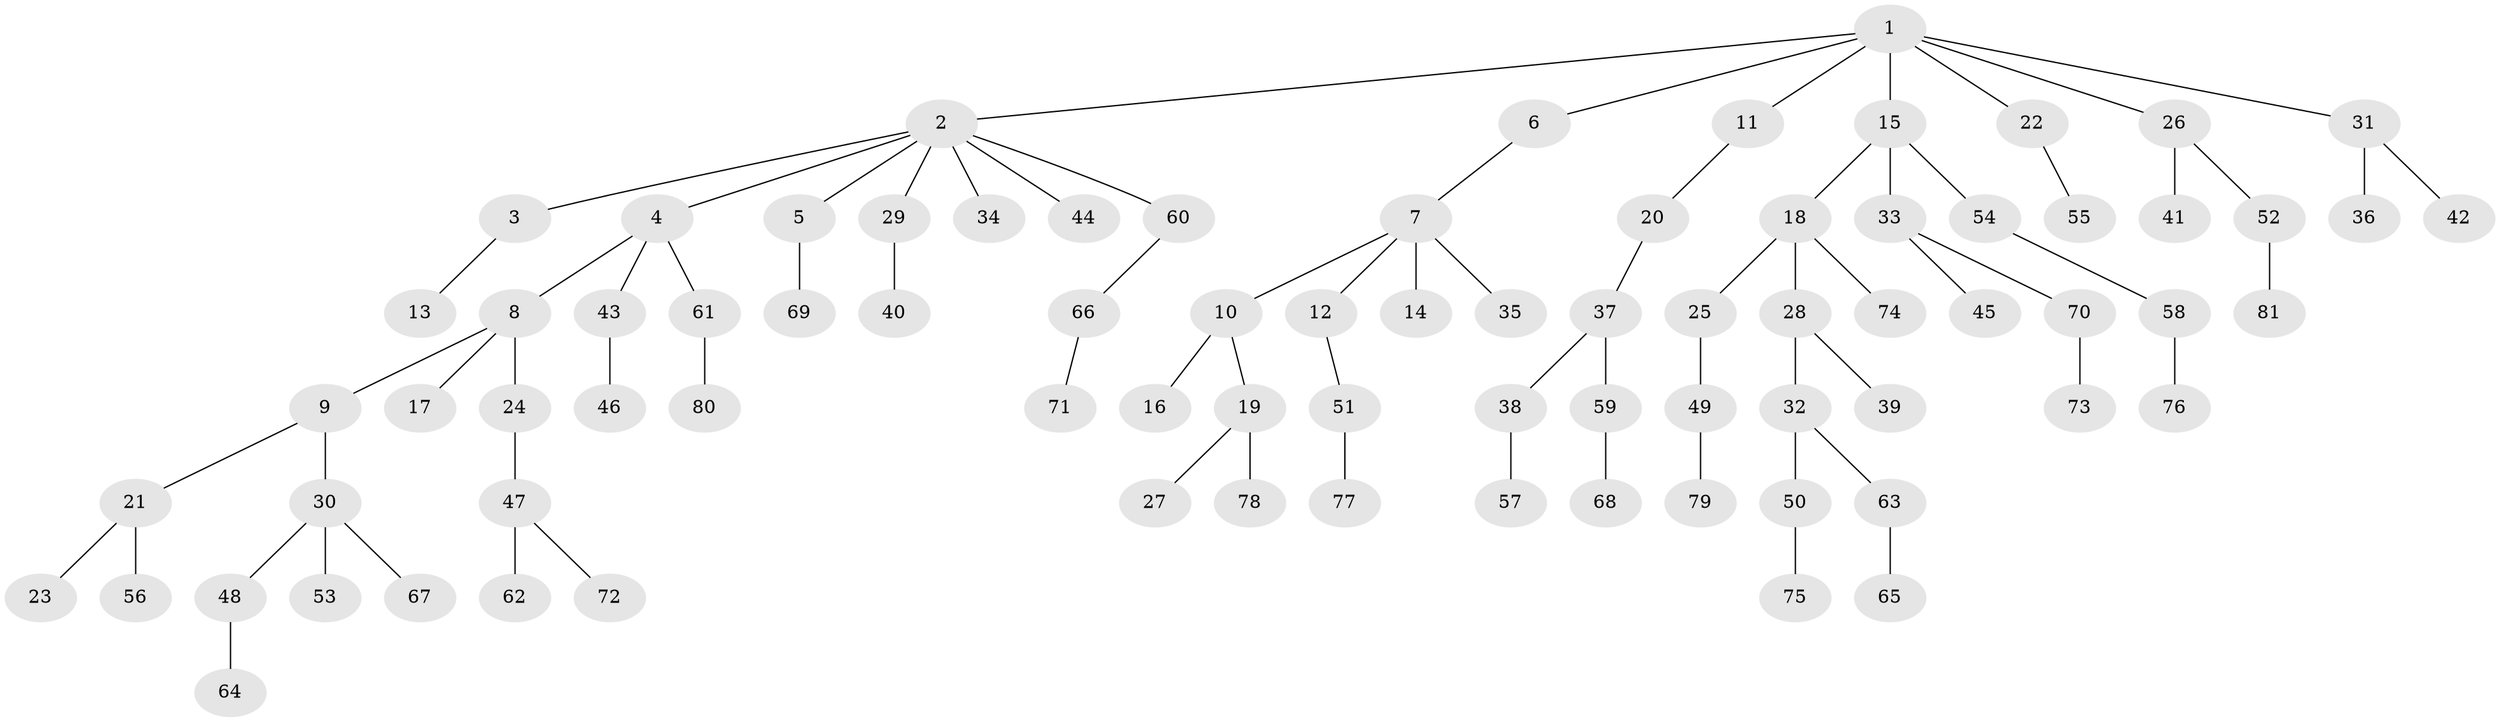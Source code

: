 // coarse degree distribution, {1: 0.6875, 2: 0.28125, 22: 0.03125}
// Generated by graph-tools (version 1.1) at 2025/56/03/04/25 21:56:15]
// undirected, 81 vertices, 80 edges
graph export_dot {
graph [start="1"]
  node [color=gray90,style=filled];
  1;
  2;
  3;
  4;
  5;
  6;
  7;
  8;
  9;
  10;
  11;
  12;
  13;
  14;
  15;
  16;
  17;
  18;
  19;
  20;
  21;
  22;
  23;
  24;
  25;
  26;
  27;
  28;
  29;
  30;
  31;
  32;
  33;
  34;
  35;
  36;
  37;
  38;
  39;
  40;
  41;
  42;
  43;
  44;
  45;
  46;
  47;
  48;
  49;
  50;
  51;
  52;
  53;
  54;
  55;
  56;
  57;
  58;
  59;
  60;
  61;
  62;
  63;
  64;
  65;
  66;
  67;
  68;
  69;
  70;
  71;
  72;
  73;
  74;
  75;
  76;
  77;
  78;
  79;
  80;
  81;
  1 -- 2;
  1 -- 6;
  1 -- 11;
  1 -- 15;
  1 -- 22;
  1 -- 26;
  1 -- 31;
  2 -- 3;
  2 -- 4;
  2 -- 5;
  2 -- 29;
  2 -- 34;
  2 -- 44;
  2 -- 60;
  3 -- 13;
  4 -- 8;
  4 -- 43;
  4 -- 61;
  5 -- 69;
  6 -- 7;
  7 -- 10;
  7 -- 12;
  7 -- 14;
  7 -- 35;
  8 -- 9;
  8 -- 17;
  8 -- 24;
  9 -- 21;
  9 -- 30;
  10 -- 16;
  10 -- 19;
  11 -- 20;
  12 -- 51;
  15 -- 18;
  15 -- 33;
  15 -- 54;
  18 -- 25;
  18 -- 28;
  18 -- 74;
  19 -- 27;
  19 -- 78;
  20 -- 37;
  21 -- 23;
  21 -- 56;
  22 -- 55;
  24 -- 47;
  25 -- 49;
  26 -- 41;
  26 -- 52;
  28 -- 32;
  28 -- 39;
  29 -- 40;
  30 -- 48;
  30 -- 53;
  30 -- 67;
  31 -- 36;
  31 -- 42;
  32 -- 50;
  32 -- 63;
  33 -- 45;
  33 -- 70;
  37 -- 38;
  37 -- 59;
  38 -- 57;
  43 -- 46;
  47 -- 62;
  47 -- 72;
  48 -- 64;
  49 -- 79;
  50 -- 75;
  51 -- 77;
  52 -- 81;
  54 -- 58;
  58 -- 76;
  59 -- 68;
  60 -- 66;
  61 -- 80;
  63 -- 65;
  66 -- 71;
  70 -- 73;
}
